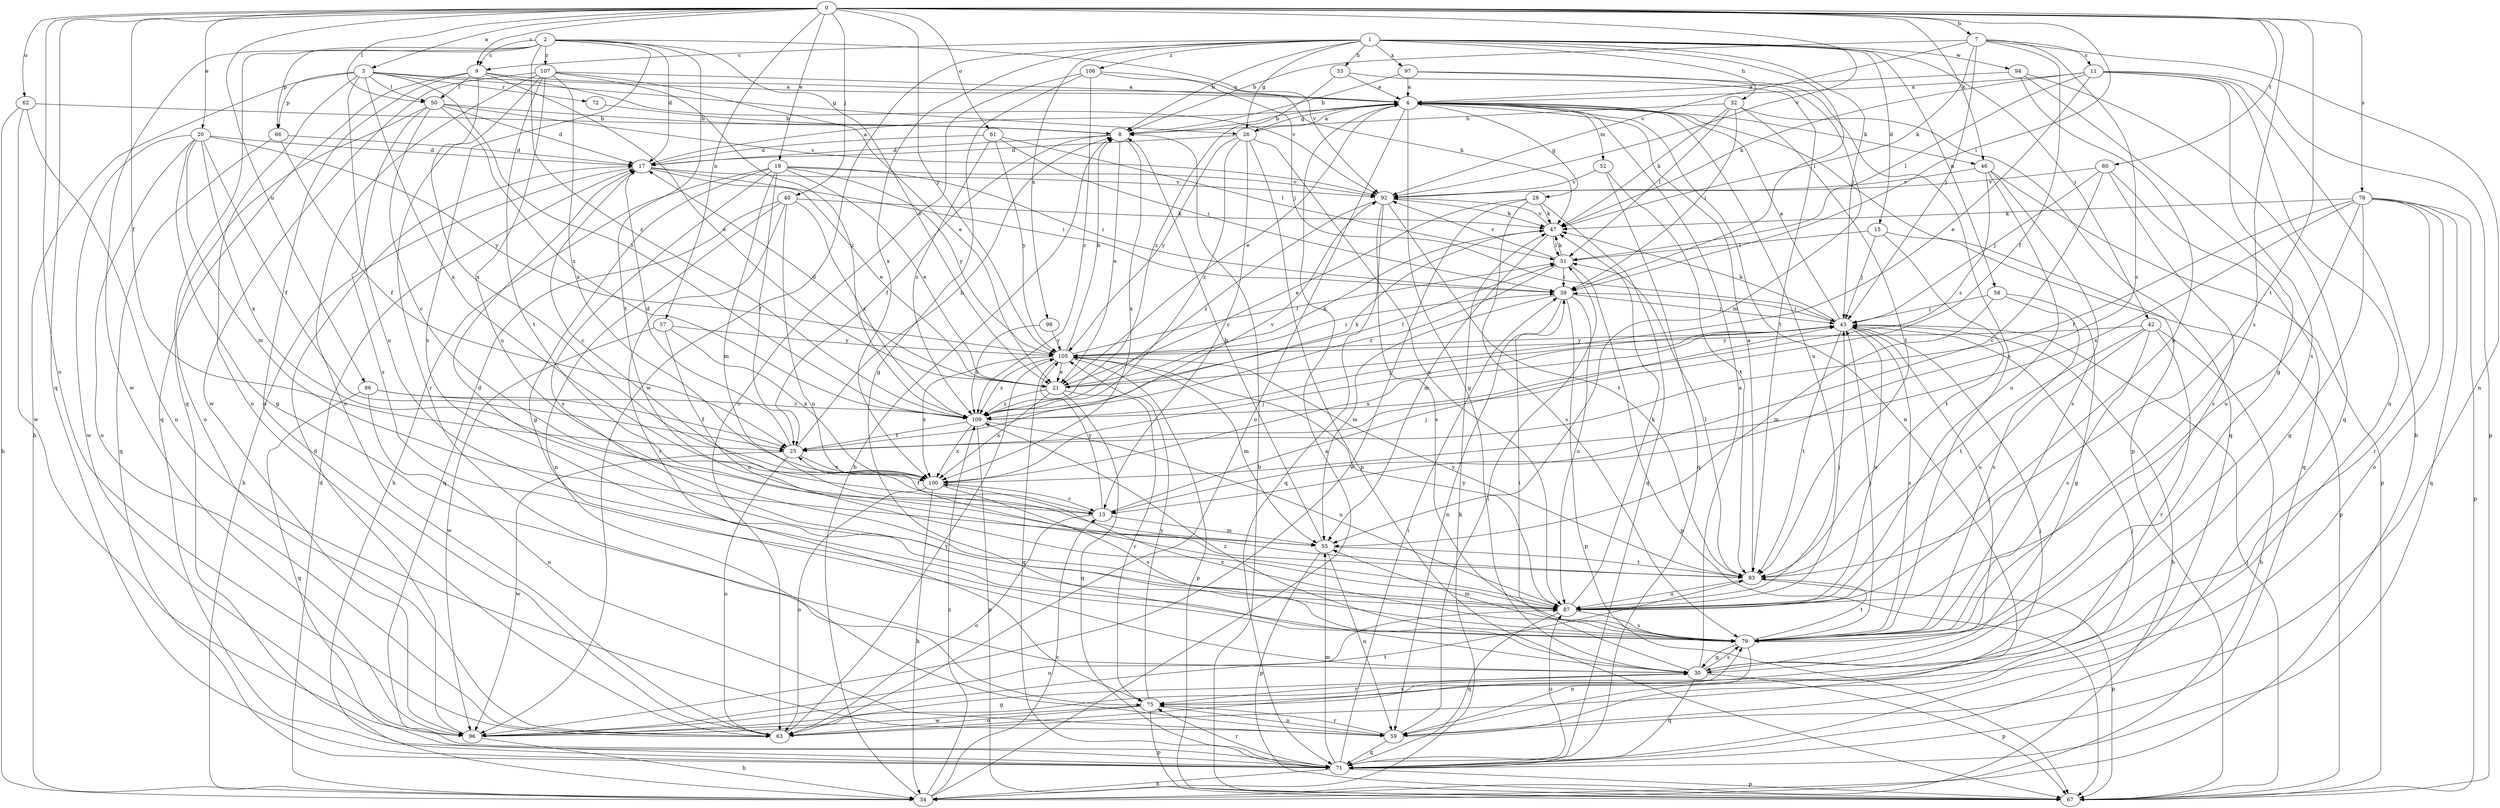 strict digraph  {
0;
1;
2;
3;
4;
7;
8;
9;
11;
13;
15;
17;
19;
20;
21;
25;
26;
28;
30;
32;
33;
34;
39;
40;
42;
43;
46;
47;
50;
51;
52;
55;
57;
58;
59;
61;
62;
63;
66;
67;
71;
72;
75;
78;
79;
80;
83;
86;
87;
92;
94;
96;
97;
98;
100;
105;
106;
107;
109;
0 -> 3  [label=a];
0 -> 7  [label=b];
0 -> 9  [label=c];
0 -> 19  [label=e];
0 -> 20  [label=e];
0 -> 25  [label=f];
0 -> 39  [label=i];
0 -> 40  [label=j];
0 -> 46  [label=k];
0 -> 50  [label=l];
0 -> 57  [label=n];
0 -> 61  [label=o];
0 -> 62  [label=o];
0 -> 63  [label=o];
0 -> 71  [label=q];
0 -> 78  [label=s];
0 -> 79  [label=s];
0 -> 80  [label=t];
0 -> 83  [label=t];
0 -> 86  [label=u];
0 -> 92  [label=v];
0 -> 105  [label=y];
1 -> 8  [label=b];
1 -> 9  [label=c];
1 -> 15  [label=d];
1 -> 26  [label=g];
1 -> 32  [label=h];
1 -> 33  [label=h];
1 -> 39  [label=i];
1 -> 42  [label=j];
1 -> 43  [label=j];
1 -> 58  [label=n];
1 -> 94  [label=w];
1 -> 96  [label=w];
1 -> 97  [label=x];
1 -> 98  [label=x];
1 -> 100  [label=x];
1 -> 106  [label=z];
2 -> 9  [label=c];
2 -> 17  [label=d];
2 -> 21  [label=e];
2 -> 66  [label=p];
2 -> 71  [label=q];
2 -> 79  [label=s];
2 -> 83  [label=t];
2 -> 92  [label=v];
2 -> 96  [label=w];
2 -> 107  [label=z];
2 -> 109  [label=z];
3 -> 4  [label=a];
3 -> 26  [label=g];
3 -> 34  [label=h];
3 -> 50  [label=l];
3 -> 63  [label=o];
3 -> 66  [label=p];
3 -> 72  [label=r];
3 -> 87  [label=u];
3 -> 100  [label=x];
3 -> 109  [label=z];
4 -> 8  [label=b];
4 -> 21  [label=e];
4 -> 26  [label=g];
4 -> 28  [label=g];
4 -> 30  [label=g];
4 -> 46  [label=k];
4 -> 52  [label=m];
4 -> 59  [label=n];
4 -> 63  [label=o];
4 -> 67  [label=p];
4 -> 87  [label=u];
7 -> 8  [label=b];
7 -> 11  [label=c];
7 -> 13  [label=c];
7 -> 25  [label=f];
7 -> 43  [label=j];
7 -> 47  [label=k];
7 -> 59  [label=n];
7 -> 92  [label=v];
8 -> 17  [label=d];
8 -> 21  [label=e];
8 -> 25  [label=f];
8 -> 100  [label=x];
9 -> 21  [label=e];
9 -> 47  [label=k];
9 -> 50  [label=l];
9 -> 63  [label=o];
9 -> 71  [label=q];
9 -> 92  [label=v];
9 -> 100  [label=x];
11 -> 4  [label=a];
11 -> 21  [label=e];
11 -> 34  [label=h];
11 -> 47  [label=k];
11 -> 51  [label=l];
11 -> 59  [label=n];
11 -> 67  [label=p];
11 -> 79  [label=s];
13 -> 25  [label=f];
13 -> 43  [label=j];
13 -> 55  [label=m];
13 -> 63  [label=o];
13 -> 105  [label=y];
15 -> 43  [label=j];
15 -> 51  [label=l];
15 -> 67  [label=p];
15 -> 83  [label=t];
17 -> 4  [label=a];
17 -> 13  [label=c];
17 -> 21  [label=e];
17 -> 34  [label=h];
17 -> 39  [label=i];
17 -> 92  [label=v];
19 -> 21  [label=e];
19 -> 25  [label=f];
19 -> 30  [label=g];
19 -> 34  [label=h];
19 -> 39  [label=i];
19 -> 55  [label=m];
19 -> 79  [label=s];
19 -> 92  [label=v];
19 -> 105  [label=y];
20 -> 17  [label=d];
20 -> 25  [label=f];
20 -> 30  [label=g];
20 -> 55  [label=m];
20 -> 63  [label=o];
20 -> 96  [label=w];
20 -> 100  [label=x];
20 -> 105  [label=y];
21 -> 17  [label=d];
21 -> 47  [label=k];
21 -> 51  [label=l];
21 -> 71  [label=q];
21 -> 75  [label=r];
21 -> 100  [label=x];
21 -> 109  [label=z];
25 -> 8  [label=b];
25 -> 17  [label=d];
25 -> 63  [label=o];
25 -> 92  [label=v];
25 -> 96  [label=w];
25 -> 100  [label=x];
26 -> 4  [label=a];
26 -> 13  [label=c];
26 -> 17  [label=d];
26 -> 67  [label=p];
26 -> 87  [label=u];
26 -> 105  [label=y];
26 -> 109  [label=z];
28 -> 21  [label=e];
28 -> 47  [label=k];
28 -> 71  [label=q];
28 -> 79  [label=s];
28 -> 96  [label=w];
30 -> 4  [label=a];
30 -> 39  [label=i];
30 -> 43  [label=j];
30 -> 67  [label=p];
30 -> 71  [label=q];
30 -> 75  [label=r];
30 -> 79  [label=s];
30 -> 109  [label=z];
32 -> 8  [label=b];
32 -> 39  [label=i];
32 -> 47  [label=k];
32 -> 51  [label=l];
32 -> 71  [label=q];
32 -> 83  [label=t];
33 -> 4  [label=a];
33 -> 83  [label=t];
33 -> 109  [label=z];
34 -> 4  [label=a];
34 -> 8  [label=b];
34 -> 13  [label=c];
34 -> 17  [label=d];
34 -> 47  [label=k];
34 -> 109  [label=z];
39 -> 43  [label=j];
39 -> 55  [label=m];
39 -> 59  [label=n];
39 -> 67  [label=p];
39 -> 87  [label=u];
40 -> 47  [label=k];
40 -> 59  [label=n];
40 -> 71  [label=q];
40 -> 75  [label=r];
40 -> 87  [label=u];
40 -> 109  [label=z];
42 -> 34  [label=h];
42 -> 75  [label=r];
42 -> 79  [label=s];
42 -> 83  [label=t];
42 -> 87  [label=u];
42 -> 105  [label=y];
43 -> 4  [label=a];
43 -> 34  [label=h];
43 -> 39  [label=i];
43 -> 47  [label=k];
43 -> 79  [label=s];
43 -> 83  [label=t];
43 -> 87  [label=u];
43 -> 100  [label=x];
43 -> 105  [label=y];
46 -> 67  [label=p];
46 -> 79  [label=s];
46 -> 87  [label=u];
46 -> 92  [label=v];
46 -> 109  [label=z];
47 -> 51  [label=l];
47 -> 55  [label=m];
47 -> 92  [label=v];
50 -> 8  [label=b];
50 -> 13  [label=c];
50 -> 17  [label=d];
50 -> 63  [label=o];
50 -> 79  [label=s];
50 -> 92  [label=v];
50 -> 109  [label=z];
51 -> 39  [label=i];
51 -> 47  [label=k];
51 -> 67  [label=p];
51 -> 92  [label=v];
51 -> 109  [label=z];
52 -> 71  [label=q];
52 -> 83  [label=t];
52 -> 92  [label=v];
55 -> 8  [label=b];
55 -> 59  [label=n];
55 -> 67  [label=p];
55 -> 83  [label=t];
57 -> 87  [label=u];
57 -> 96  [label=w];
57 -> 100  [label=x];
57 -> 105  [label=y];
58 -> 30  [label=g];
58 -> 43  [label=j];
58 -> 55  [label=m];
58 -> 79  [label=s];
59 -> 43  [label=j];
59 -> 51  [label=l];
59 -> 71  [label=q];
59 -> 75  [label=r];
61 -> 17  [label=d];
61 -> 39  [label=i];
61 -> 51  [label=l];
61 -> 105  [label=y];
61 -> 109  [label=z];
62 -> 8  [label=b];
62 -> 34  [label=h];
62 -> 59  [label=n];
62 -> 96  [label=w];
63 -> 43  [label=j];
63 -> 105  [label=y];
66 -> 17  [label=d];
66 -> 25  [label=f];
66 -> 71  [label=q];
67 -> 8  [label=b];
67 -> 43  [label=j];
71 -> 34  [label=h];
71 -> 39  [label=i];
71 -> 55  [label=m];
71 -> 67  [label=p];
71 -> 75  [label=r];
71 -> 87  [label=u];
72 -> 8  [label=b];
75 -> 59  [label=n];
75 -> 63  [label=o];
75 -> 67  [label=p];
75 -> 96  [label=w];
75 -> 105  [label=y];
78 -> 25  [label=f];
78 -> 30  [label=g];
78 -> 47  [label=k];
78 -> 63  [label=o];
78 -> 67  [label=p];
78 -> 71  [label=q];
78 -> 75  [label=r];
78 -> 87  [label=u];
78 -> 100  [label=x];
79 -> 30  [label=g];
79 -> 43  [label=j];
79 -> 55  [label=m];
79 -> 59  [label=n];
79 -> 83  [label=t];
79 -> 100  [label=x];
80 -> 13  [label=c];
80 -> 43  [label=j];
80 -> 71  [label=q];
80 -> 79  [label=s];
80 -> 92  [label=v];
83 -> 4  [label=a];
83 -> 51  [label=l];
83 -> 67  [label=p];
83 -> 87  [label=u];
83 -> 105  [label=y];
86 -> 25  [label=f];
86 -> 59  [label=n];
86 -> 71  [label=q];
86 -> 109  [label=z];
87 -> 17  [label=d];
87 -> 43  [label=j];
87 -> 47  [label=k];
87 -> 71  [label=q];
87 -> 79  [label=s];
87 -> 105  [label=y];
92 -> 47  [label=k];
92 -> 71  [label=q];
92 -> 79  [label=s];
92 -> 83  [label=t];
92 -> 109  [label=z];
94 -> 4  [label=a];
94 -> 30  [label=g];
94 -> 71  [label=q];
94 -> 87  [label=u];
96 -> 17  [label=d];
96 -> 30  [label=g];
96 -> 34  [label=h];
96 -> 79  [label=s];
96 -> 83  [label=t];
96 -> 87  [label=u];
97 -> 4  [label=a];
97 -> 8  [label=b];
97 -> 55  [label=m];
97 -> 79  [label=s];
98 -> 105  [label=y];
98 -> 109  [label=z];
100 -> 13  [label=c];
100 -> 34  [label=h];
100 -> 43  [label=j];
100 -> 63  [label=o];
100 -> 79  [label=s];
105 -> 8  [label=b];
105 -> 21  [label=e];
105 -> 39  [label=i];
105 -> 51  [label=l];
105 -> 55  [label=m];
105 -> 67  [label=p];
105 -> 71  [label=q];
105 -> 100  [label=x];
105 -> 109  [label=z];
106 -> 4  [label=a];
106 -> 30  [label=g];
106 -> 43  [label=j];
106 -> 63  [label=o];
106 -> 109  [label=z];
107 -> 4  [label=a];
107 -> 21  [label=e];
107 -> 63  [label=o];
107 -> 75  [label=r];
107 -> 83  [label=t];
107 -> 87  [label=u];
107 -> 96  [label=w];
107 -> 100  [label=x];
107 -> 109  [label=z];
109 -> 25  [label=f];
109 -> 43  [label=j];
109 -> 47  [label=k];
109 -> 67  [label=p];
109 -> 87  [label=u];
109 -> 100  [label=x];
}
